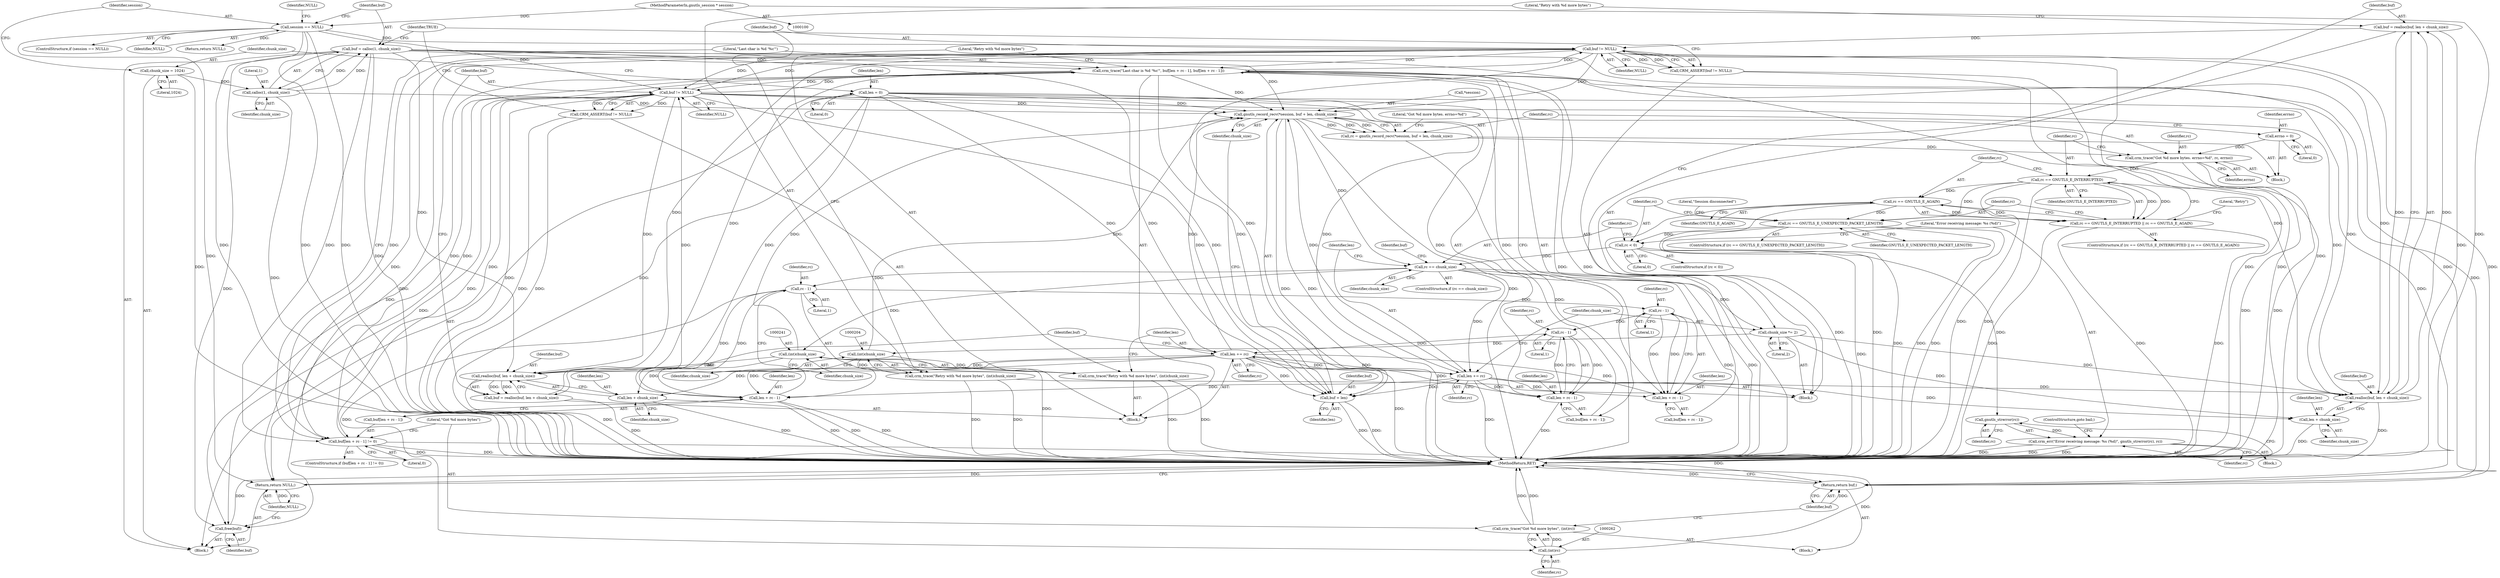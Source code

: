digraph "1_pacemaker_564f7cc2a51dcd2f28ab12a13394f31be5aa3c93_13@API" {
"1000194" [label="(Call,buf = realloc(buf, len + chunk_size))"];
"1000196" [label="(Call,realloc(buf, len + chunk_size))"];
"1000222" [label="(Call,crm_trace(\"Last char is %d '%c'\", buf[len + rc - 1], buf[len + rc - 1]))"];
"1000212" [label="(Call,buf[len + rc - 1] != 0)"];
"1000254" [label="(Call,buf != NULL)"];
"1000246" [label="(Call,buf = realloc(buf, len + chunk_size))"];
"1000248" [label="(Call,realloc(buf, len + chunk_size))"];
"1000207" [label="(Call,buf != NULL)"];
"1000194" [label="(Call,buf = realloc(buf, len + chunk_size))"];
"1000120" [label="(Call,session == NULL)"];
"1000101" [label="(MethodParameterIn,gnutls_session * session)"];
"1000126" [label="(Call,buf = calloc(1, chunk_size))"];
"1000128" [label="(Call,calloc(1, chunk_size))"];
"1000116" [label="(Call,chunk_size = 1024)"];
"1000243" [label="(Call,len += rc)"];
"1000235" [label="(Call,rc - 1)"];
"1000228" [label="(Call,rc - 1)"];
"1000217" [label="(Call,rc - 1)"];
"1000184" [label="(Call,rc == chunk_size)"];
"1000172" [label="(Call,rc < 0)"];
"1000163" [label="(Call,rc == GNUTLS_E_UNEXPECTED_PACKET_LENGTH)"];
"1000152" [label="(Call,rc == GNUTLS_E_INTERRUPTED)"];
"1000146" [label="(Call,crm_trace(\"Got %d more bytes. errno=%d\", rc, errno))"];
"1000137" [label="(Call,rc = gnutls_record_recv(*session, buf + len, chunk_size))"];
"1000139" [label="(Call,gnutls_record_recv(*session, buf + len, chunk_size))"];
"1000112" [label="(Call,len = 0)"];
"1000188" [label="(Call,len += rc)"];
"1000203" [label="(Call,(int)chunk_size)"];
"1000191" [label="(Call,chunk_size *= 2)"];
"1000240" [label="(Call,(int)chunk_size)"];
"1000134" [label="(Call,errno = 0)"];
"1000155" [label="(Call,rc == GNUTLS_E_AGAIN)"];
"1000151" [label="(Call,rc == GNUTLS_E_INTERRUPTED || rc == GNUTLS_E_AGAIN)"];
"1000178" [label="(Call,gnutls_strerror(rc))"];
"1000176" [label="(Call,crm_err(\"Error receiving message: %s (%d)\", gnutls_strerror(rc), rc))"];
"1000142" [label="(Call,buf + len)"];
"1000198" [label="(Call,len + chunk_size)"];
"1000215" [label="(Call,len + rc - 1)"];
"1000226" [label="(Call,len + rc - 1)"];
"1000233" [label="(Call,len + rc - 1)"];
"1000264" [label="(Return,return buf;)"];
"1000267" [label="(Call,free(buf))"];
"1000253" [label="(Call,CRM_ASSERT(buf != NULL))"];
"1000269" [label="(Return,return NULL;)"];
"1000250" [label="(Call,len + chunk_size)"];
"1000201" [label="(Call,crm_trace(\"Retry with %d more bytes\", (int)chunk_size))"];
"1000261" [label="(Call,(int)rc)"];
"1000259" [label="(Call,crm_trace(\"Got %d more bytes\", (int)rc))"];
"1000238" [label="(Call,crm_trace(\"Retry with %d more bytes\", (int)chunk_size))"];
"1000206" [label="(Call,CRM_ASSERT(buf != NULL))"];
"1000242" [label="(Identifier,chunk_size)"];
"1000243" [label="(Call,len += rc)"];
"1000128" [label="(Call,calloc(1, chunk_size))"];
"1000220" [label="(Literal,0)"];
"1000258" [label="(Block,)"];
"1000151" [label="(Call,rc == GNUTLS_E_INTERRUPTED || rc == GNUTLS_E_AGAIN)"];
"1000186" [label="(Identifier,chunk_size)"];
"1000212" [label="(Call,buf[len + rc - 1] != 0)"];
"1000137" [label="(Call,rc = gnutls_record_recv(*session, buf + len, chunk_size))"];
"1000270" [label="(Identifier,NULL)"];
"1000117" [label="(Identifier,chunk_size)"];
"1000213" [label="(Call,buf[len + rc - 1])"];
"1000219" [label="(Literal,1)"];
"1000156" [label="(Identifier,rc)"];
"1000271" [label="(MethodReturn,RET)"];
"1000118" [label="(Literal,1024)"];
"1000211" [label="(ControlStructure,if (buf[len + rc - 1] != 0))"];
"1000124" [label="(Return,return NULL;)"];
"1000146" [label="(Call,crm_trace(\"Got %d more bytes. errno=%d\", rc, errno))"];
"1000217" [label="(Call,rc - 1)"];
"1000178" [label="(Call,gnutls_strerror(rc))"];
"1000240" [label="(Call,(int)chunk_size)"];
"1000162" [label="(ControlStructure,if (rc == GNUTLS_E_UNEXPECTED_PACKET_LENGTH))"];
"1000265" [label="(Identifier,buf)"];
"1000228" [label="(Call,rc - 1)"];
"1000233" [label="(Call,len + rc - 1)"];
"1000116" [label="(Call,chunk_size = 1024)"];
"1000195" [label="(Identifier,buf)"];
"1000154" [label="(Identifier,GNUTLS_E_INTERRUPTED)"];
"1000179" [label="(Identifier,rc)"];
"1000176" [label="(Call,crm_err(\"Error receiving message: %s (%d)\", gnutls_strerror(rc), rc))"];
"1000132" [label="(Identifier,TRUE)"];
"1000114" [label="(Literal,0)"];
"1000145" [label="(Identifier,chunk_size)"];
"1000209" [label="(Identifier,NULL)"];
"1000234" [label="(Identifier,len)"];
"1000236" [label="(Identifier,rc)"];
"1000227" [label="(Identifier,len)"];
"1000144" [label="(Identifier,len)"];
"1000126" [label="(Call,buf = calloc(1, chunk_size))"];
"1000247" [label="(Identifier,buf)"];
"1000177" [label="(Literal,\"Error receiving message: %s (%d)\")"];
"1000143" [label="(Identifier,buf)"];
"1000256" [label="(Identifier,NULL)"];
"1000252" [label="(Identifier,chunk_size)"];
"1000215" [label="(Call,len + rc - 1)"];
"1000206" [label="(Call,CRM_ASSERT(buf != NULL))"];
"1000205" [label="(Identifier,chunk_size)"];
"1000248" [label="(Call,realloc(buf, len + chunk_size))"];
"1000171" [label="(ControlStructure,if (rc < 0))"];
"1000189" [label="(Identifier,len)"];
"1000251" [label="(Identifier,len)"];
"1000120" [label="(Call,session == NULL)"];
"1000142" [label="(Call,buf + len)"];
"1000164" [label="(Identifier,rc)"];
"1000119" [label="(ControlStructure,if (session == NULL))"];
"1000136" [label="(Literal,0)"];
"1000160" [label="(Literal,\"Retry\")"];
"1000216" [label="(Identifier,len)"];
"1000200" [label="(Identifier,chunk_size)"];
"1000264" [label="(Return,return buf;)"];
"1000245" [label="(Identifier,rc)"];
"1000168" [label="(Literal,\"Session disconnected\")"];
"1000102" [label="(Block,)"];
"1000149" [label="(Identifier,errno)"];
"1000244" [label="(Identifier,len)"];
"1000226" [label="(Call,len + rc - 1)"];
"1000263" [label="(Identifier,rc)"];
"1000192" [label="(Identifier,chunk_size)"];
"1000260" [label="(Literal,\"Got %d more bytes\")"];
"1000231" [label="(Call,buf[len + rc - 1])"];
"1000175" [label="(Block,)"];
"1000250" [label="(Call,len + chunk_size)"];
"1000224" [label="(Call,buf[len + rc - 1])"];
"1000122" [label="(Identifier,NULL)"];
"1000130" [label="(Identifier,chunk_size)"];
"1000222" [label="(Call,crm_trace(\"Last char is %d '%c'\", buf[len + rc - 1], buf[len + rc - 1]))"];
"1000249" [label="(Identifier,buf)"];
"1000155" [label="(Call,rc == GNUTLS_E_AGAIN)"];
"1000157" [label="(Identifier,GNUTLS_E_AGAIN)"];
"1000190" [label="(Identifier,rc)"];
"1000101" [label="(MethodParameterIn,gnutls_session * session)"];
"1000148" [label="(Identifier,rc)"];
"1000147" [label="(Literal,\"Got %d more bytes. errno=%d\")"];
"1000230" [label="(Literal,1)"];
"1000183" [label="(ControlStructure,if (rc == chunk_size))"];
"1000153" [label="(Identifier,rc)"];
"1000133" [label="(Block,)"];
"1000127" [label="(Identifier,buf)"];
"1000269" [label="(Return,return NULL;)"];
"1000253" [label="(Call,CRM_ASSERT(buf != NULL))"];
"1000268" [label="(Identifier,buf)"];
"1000134" [label="(Call,errno = 0)"];
"1000174" [label="(Literal,0)"];
"1000152" [label="(Call,rc == GNUTLS_E_INTERRUPTED)"];
"1000150" [label="(ControlStructure,if (rc == GNUTLS_E_INTERRUPTED || rc == GNUTLS_E_AGAIN))"];
"1000259" [label="(Call,crm_trace(\"Got %d more bytes\", (int)rc))"];
"1000208" [label="(Identifier,buf)"];
"1000121" [label="(Identifier,session)"];
"1000254" [label="(Call,buf != NULL)"];
"1000197" [label="(Identifier,buf)"];
"1000139" [label="(Call,gnutls_record_recv(*session, buf + len, chunk_size))"];
"1000188" [label="(Call,len += rc)"];
"1000198" [label="(Call,len + chunk_size)"];
"1000196" [label="(Call,realloc(buf, len + chunk_size))"];
"1000221" [label="(Block,)"];
"1000267" [label="(Call,free(buf))"];
"1000246" [label="(Call,buf = realloc(buf, len + chunk_size))"];
"1000191" [label="(Call,chunk_size *= 2)"];
"1000223" [label="(Literal,\"Last char is %d '%c'\")"];
"1000194" [label="(Call,buf = realloc(buf, len + chunk_size))"];
"1000180" [label="(Identifier,rc)"];
"1000140" [label="(Call,*session)"];
"1000165" [label="(Identifier,GNUTLS_E_UNEXPECTED_PACKET_LENGTH)"];
"1000113" [label="(Identifier,len)"];
"1000184" [label="(Call,rc == chunk_size)"];
"1000138" [label="(Identifier,rc)"];
"1000214" [label="(Identifier,buf)"];
"1000135" [label="(Identifier,errno)"];
"1000203" [label="(Call,(int)chunk_size)"];
"1000129" [label="(Literal,1)"];
"1000237" [label="(Literal,1)"];
"1000229" [label="(Identifier,rc)"];
"1000207" [label="(Call,buf != NULL)"];
"1000187" [label="(Block,)"];
"1000125" [label="(Identifier,NULL)"];
"1000112" [label="(Call,len = 0)"];
"1000255" [label="(Identifier,buf)"];
"1000163" [label="(Call,rc == GNUTLS_E_UNEXPECTED_PACKET_LENGTH)"];
"1000235" [label="(Call,rc - 1)"];
"1000202" [label="(Literal,\"Retry with %d more bytes\")"];
"1000238" [label="(Call,crm_trace(\"Retry with %d more bytes\", (int)chunk_size))"];
"1000201" [label="(Call,crm_trace(\"Retry with %d more bytes\", (int)chunk_size))"];
"1000261" [label="(Call,(int)rc)"];
"1000218" [label="(Identifier,rc)"];
"1000173" [label="(Identifier,rc)"];
"1000172" [label="(Call,rc < 0)"];
"1000185" [label="(Identifier,rc)"];
"1000199" [label="(Identifier,len)"];
"1000193" [label="(Literal,2)"];
"1000239" [label="(Literal,\"Retry with %d more bytes\")"];
"1000181" [label="(ControlStructure,goto bail;)"];
"1000194" -> "1000187"  [label="AST: "];
"1000194" -> "1000196"  [label="CFG: "];
"1000195" -> "1000194"  [label="AST: "];
"1000196" -> "1000194"  [label="AST: "];
"1000202" -> "1000194"  [label="CFG: "];
"1000194" -> "1000271"  [label="DDG: "];
"1000196" -> "1000194"  [label="DDG: "];
"1000196" -> "1000194"  [label="DDG: "];
"1000194" -> "1000207"  [label="DDG: "];
"1000196" -> "1000198"  [label="CFG: "];
"1000197" -> "1000196"  [label="AST: "];
"1000198" -> "1000196"  [label="AST: "];
"1000196" -> "1000271"  [label="DDG: "];
"1000222" -> "1000196"  [label="DDG: "];
"1000254" -> "1000196"  [label="DDG: "];
"1000207" -> "1000196"  [label="DDG: "];
"1000126" -> "1000196"  [label="DDG: "];
"1000188" -> "1000196"  [label="DDG: "];
"1000191" -> "1000196"  [label="DDG: "];
"1000222" -> "1000221"  [label="AST: "];
"1000222" -> "1000231"  [label="CFG: "];
"1000223" -> "1000222"  [label="AST: "];
"1000224" -> "1000222"  [label="AST: "];
"1000231" -> "1000222"  [label="AST: "];
"1000239" -> "1000222"  [label="CFG: "];
"1000222" -> "1000271"  [label="DDG: "];
"1000222" -> "1000271"  [label="DDG: "];
"1000222" -> "1000139"  [label="DDG: "];
"1000222" -> "1000142"  [label="DDG: "];
"1000222" -> "1000207"  [label="DDG: "];
"1000222" -> "1000212"  [label="DDG: "];
"1000212" -> "1000222"  [label="DDG: "];
"1000254" -> "1000222"  [label="DDG: "];
"1000207" -> "1000222"  [label="DDG: "];
"1000126" -> "1000222"  [label="DDG: "];
"1000222" -> "1000248"  [label="DDG: "];
"1000222" -> "1000254"  [label="DDG: "];
"1000222" -> "1000264"  [label="DDG: "];
"1000222" -> "1000267"  [label="DDG: "];
"1000212" -> "1000211"  [label="AST: "];
"1000212" -> "1000220"  [label="CFG: "];
"1000213" -> "1000212"  [label="AST: "];
"1000220" -> "1000212"  [label="AST: "];
"1000223" -> "1000212"  [label="CFG: "];
"1000260" -> "1000212"  [label="CFG: "];
"1000212" -> "1000271"  [label="DDG: "];
"1000212" -> "1000271"  [label="DDG: "];
"1000254" -> "1000212"  [label="DDG: "];
"1000207" -> "1000212"  [label="DDG: "];
"1000126" -> "1000212"  [label="DDG: "];
"1000212" -> "1000264"  [label="DDG: "];
"1000254" -> "1000253"  [label="AST: "];
"1000254" -> "1000256"  [label="CFG: "];
"1000255" -> "1000254"  [label="AST: "];
"1000256" -> "1000254"  [label="AST: "];
"1000253" -> "1000254"  [label="CFG: "];
"1000254" -> "1000271"  [label="DDG: "];
"1000254" -> "1000139"  [label="DDG: "];
"1000254" -> "1000142"  [label="DDG: "];
"1000254" -> "1000207"  [label="DDG: "];
"1000254" -> "1000248"  [label="DDG: "];
"1000254" -> "1000253"  [label="DDG: "];
"1000254" -> "1000253"  [label="DDG: "];
"1000246" -> "1000254"  [label="DDG: "];
"1000207" -> "1000254"  [label="DDG: "];
"1000120" -> "1000254"  [label="DDG: "];
"1000254" -> "1000264"  [label="DDG: "];
"1000254" -> "1000267"  [label="DDG: "];
"1000254" -> "1000269"  [label="DDG: "];
"1000246" -> "1000221"  [label="AST: "];
"1000246" -> "1000248"  [label="CFG: "];
"1000247" -> "1000246"  [label="AST: "];
"1000248" -> "1000246"  [label="AST: "];
"1000255" -> "1000246"  [label="CFG: "];
"1000246" -> "1000271"  [label="DDG: "];
"1000248" -> "1000246"  [label="DDG: "];
"1000248" -> "1000246"  [label="DDG: "];
"1000248" -> "1000250"  [label="CFG: "];
"1000249" -> "1000248"  [label="AST: "];
"1000250" -> "1000248"  [label="AST: "];
"1000248" -> "1000271"  [label="DDG: "];
"1000207" -> "1000248"  [label="DDG: "];
"1000126" -> "1000248"  [label="DDG: "];
"1000243" -> "1000248"  [label="DDG: "];
"1000240" -> "1000248"  [label="DDG: "];
"1000207" -> "1000206"  [label="AST: "];
"1000207" -> "1000209"  [label="CFG: "];
"1000208" -> "1000207"  [label="AST: "];
"1000209" -> "1000207"  [label="AST: "];
"1000206" -> "1000207"  [label="CFG: "];
"1000207" -> "1000271"  [label="DDG: "];
"1000207" -> "1000139"  [label="DDG: "];
"1000207" -> "1000142"  [label="DDG: "];
"1000207" -> "1000206"  [label="DDG: "];
"1000207" -> "1000206"  [label="DDG: "];
"1000120" -> "1000207"  [label="DDG: "];
"1000207" -> "1000264"  [label="DDG: "];
"1000207" -> "1000267"  [label="DDG: "];
"1000207" -> "1000269"  [label="DDG: "];
"1000120" -> "1000119"  [label="AST: "];
"1000120" -> "1000122"  [label="CFG: "];
"1000121" -> "1000120"  [label="AST: "];
"1000122" -> "1000120"  [label="AST: "];
"1000125" -> "1000120"  [label="CFG: "];
"1000127" -> "1000120"  [label="CFG: "];
"1000120" -> "1000271"  [label="DDG: "];
"1000120" -> "1000271"  [label="DDG: "];
"1000120" -> "1000271"  [label="DDG: "];
"1000101" -> "1000120"  [label="DDG: "];
"1000120" -> "1000124"  [label="DDG: "];
"1000120" -> "1000269"  [label="DDG: "];
"1000101" -> "1000100"  [label="AST: "];
"1000101" -> "1000271"  [label="DDG: "];
"1000126" -> "1000102"  [label="AST: "];
"1000126" -> "1000128"  [label="CFG: "];
"1000127" -> "1000126"  [label="AST: "];
"1000128" -> "1000126"  [label="AST: "];
"1000132" -> "1000126"  [label="CFG: "];
"1000126" -> "1000271"  [label="DDG: "];
"1000128" -> "1000126"  [label="DDG: "];
"1000128" -> "1000126"  [label="DDG: "];
"1000126" -> "1000139"  [label="DDG: "];
"1000126" -> "1000142"  [label="DDG: "];
"1000126" -> "1000264"  [label="DDG: "];
"1000126" -> "1000267"  [label="DDG: "];
"1000128" -> "1000130"  [label="CFG: "];
"1000129" -> "1000128"  [label="AST: "];
"1000130" -> "1000128"  [label="AST: "];
"1000128" -> "1000271"  [label="DDG: "];
"1000116" -> "1000128"  [label="DDG: "];
"1000128" -> "1000139"  [label="DDG: "];
"1000116" -> "1000102"  [label="AST: "];
"1000116" -> "1000118"  [label="CFG: "];
"1000117" -> "1000116"  [label="AST: "];
"1000118" -> "1000116"  [label="AST: "];
"1000121" -> "1000116"  [label="CFG: "];
"1000116" -> "1000271"  [label="DDG: "];
"1000243" -> "1000221"  [label="AST: "];
"1000243" -> "1000245"  [label="CFG: "];
"1000244" -> "1000243"  [label="AST: "];
"1000245" -> "1000243"  [label="AST: "];
"1000247" -> "1000243"  [label="CFG: "];
"1000243" -> "1000271"  [label="DDG: "];
"1000243" -> "1000139"  [label="DDG: "];
"1000243" -> "1000142"  [label="DDG: "];
"1000243" -> "1000188"  [label="DDG: "];
"1000243" -> "1000215"  [label="DDG: "];
"1000243" -> "1000226"  [label="DDG: "];
"1000243" -> "1000233"  [label="DDG: "];
"1000235" -> "1000243"  [label="DDG: "];
"1000112" -> "1000243"  [label="DDG: "];
"1000188" -> "1000243"  [label="DDG: "];
"1000243" -> "1000250"  [label="DDG: "];
"1000235" -> "1000233"  [label="AST: "];
"1000235" -> "1000237"  [label="CFG: "];
"1000236" -> "1000235"  [label="AST: "];
"1000237" -> "1000235"  [label="AST: "];
"1000233" -> "1000235"  [label="CFG: "];
"1000235" -> "1000233"  [label="DDG: "];
"1000235" -> "1000233"  [label="DDG: "];
"1000228" -> "1000235"  [label="DDG: "];
"1000228" -> "1000226"  [label="AST: "];
"1000228" -> "1000230"  [label="CFG: "];
"1000229" -> "1000228"  [label="AST: "];
"1000230" -> "1000228"  [label="AST: "];
"1000226" -> "1000228"  [label="CFG: "];
"1000228" -> "1000226"  [label="DDG: "];
"1000228" -> "1000226"  [label="DDG: "];
"1000217" -> "1000228"  [label="DDG: "];
"1000217" -> "1000215"  [label="AST: "];
"1000217" -> "1000219"  [label="CFG: "];
"1000218" -> "1000217"  [label="AST: "];
"1000219" -> "1000217"  [label="AST: "];
"1000215" -> "1000217"  [label="CFG: "];
"1000217" -> "1000215"  [label="DDG: "];
"1000217" -> "1000215"  [label="DDG: "];
"1000184" -> "1000217"  [label="DDG: "];
"1000217" -> "1000261"  [label="DDG: "];
"1000184" -> "1000183"  [label="AST: "];
"1000184" -> "1000186"  [label="CFG: "];
"1000185" -> "1000184"  [label="AST: "];
"1000186" -> "1000184"  [label="AST: "];
"1000189" -> "1000184"  [label="CFG: "];
"1000214" -> "1000184"  [label="CFG: "];
"1000184" -> "1000271"  [label="DDG: "];
"1000184" -> "1000271"  [label="DDG: "];
"1000172" -> "1000184"  [label="DDG: "];
"1000139" -> "1000184"  [label="DDG: "];
"1000184" -> "1000188"  [label="DDG: "];
"1000184" -> "1000191"  [label="DDG: "];
"1000184" -> "1000240"  [label="DDG: "];
"1000172" -> "1000171"  [label="AST: "];
"1000172" -> "1000174"  [label="CFG: "];
"1000173" -> "1000172"  [label="AST: "];
"1000174" -> "1000172"  [label="AST: "];
"1000177" -> "1000172"  [label="CFG: "];
"1000185" -> "1000172"  [label="CFG: "];
"1000172" -> "1000271"  [label="DDG: "];
"1000163" -> "1000172"  [label="DDG: "];
"1000172" -> "1000178"  [label="DDG: "];
"1000163" -> "1000162"  [label="AST: "];
"1000163" -> "1000165"  [label="CFG: "];
"1000164" -> "1000163"  [label="AST: "];
"1000165" -> "1000163"  [label="AST: "];
"1000168" -> "1000163"  [label="CFG: "];
"1000173" -> "1000163"  [label="CFG: "];
"1000163" -> "1000271"  [label="DDG: "];
"1000163" -> "1000271"  [label="DDG: "];
"1000163" -> "1000271"  [label="DDG: "];
"1000152" -> "1000163"  [label="DDG: "];
"1000155" -> "1000163"  [label="DDG: "];
"1000152" -> "1000151"  [label="AST: "];
"1000152" -> "1000154"  [label="CFG: "];
"1000153" -> "1000152"  [label="AST: "];
"1000154" -> "1000152"  [label="AST: "];
"1000156" -> "1000152"  [label="CFG: "];
"1000151" -> "1000152"  [label="CFG: "];
"1000152" -> "1000271"  [label="DDG: "];
"1000152" -> "1000271"  [label="DDG: "];
"1000152" -> "1000151"  [label="DDG: "];
"1000152" -> "1000151"  [label="DDG: "];
"1000146" -> "1000152"  [label="DDG: "];
"1000152" -> "1000155"  [label="DDG: "];
"1000146" -> "1000133"  [label="AST: "];
"1000146" -> "1000149"  [label="CFG: "];
"1000147" -> "1000146"  [label="AST: "];
"1000148" -> "1000146"  [label="AST: "];
"1000149" -> "1000146"  [label="AST: "];
"1000153" -> "1000146"  [label="CFG: "];
"1000146" -> "1000271"  [label="DDG: "];
"1000146" -> "1000271"  [label="DDG: "];
"1000137" -> "1000146"  [label="DDG: "];
"1000134" -> "1000146"  [label="DDG: "];
"1000137" -> "1000133"  [label="AST: "];
"1000137" -> "1000139"  [label="CFG: "];
"1000138" -> "1000137"  [label="AST: "];
"1000139" -> "1000137"  [label="AST: "];
"1000147" -> "1000137"  [label="CFG: "];
"1000137" -> "1000271"  [label="DDG: "];
"1000139" -> "1000137"  [label="DDG: "];
"1000139" -> "1000137"  [label="DDG: "];
"1000139" -> "1000137"  [label="DDG: "];
"1000139" -> "1000145"  [label="CFG: "];
"1000140" -> "1000139"  [label="AST: "];
"1000142" -> "1000139"  [label="AST: "];
"1000145" -> "1000139"  [label="AST: "];
"1000139" -> "1000271"  [label="DDG: "];
"1000139" -> "1000271"  [label="DDG: "];
"1000139" -> "1000271"  [label="DDG: "];
"1000112" -> "1000139"  [label="DDG: "];
"1000188" -> "1000139"  [label="DDG: "];
"1000203" -> "1000139"  [label="DDG: "];
"1000240" -> "1000139"  [label="DDG: "];
"1000112" -> "1000102"  [label="AST: "];
"1000112" -> "1000114"  [label="CFG: "];
"1000113" -> "1000112"  [label="AST: "];
"1000114" -> "1000112"  [label="AST: "];
"1000117" -> "1000112"  [label="CFG: "];
"1000112" -> "1000271"  [label="DDG: "];
"1000112" -> "1000142"  [label="DDG: "];
"1000112" -> "1000188"  [label="DDG: "];
"1000112" -> "1000215"  [label="DDG: "];
"1000112" -> "1000226"  [label="DDG: "];
"1000112" -> "1000233"  [label="DDG: "];
"1000188" -> "1000187"  [label="AST: "];
"1000188" -> "1000190"  [label="CFG: "];
"1000189" -> "1000188"  [label="AST: "];
"1000190" -> "1000188"  [label="AST: "];
"1000192" -> "1000188"  [label="CFG: "];
"1000188" -> "1000271"  [label="DDG: "];
"1000188" -> "1000142"  [label="DDG: "];
"1000188" -> "1000198"  [label="DDG: "];
"1000188" -> "1000215"  [label="DDG: "];
"1000188" -> "1000226"  [label="DDG: "];
"1000188" -> "1000233"  [label="DDG: "];
"1000203" -> "1000201"  [label="AST: "];
"1000203" -> "1000205"  [label="CFG: "];
"1000204" -> "1000203"  [label="AST: "];
"1000205" -> "1000203"  [label="AST: "];
"1000201" -> "1000203"  [label="CFG: "];
"1000203" -> "1000271"  [label="DDG: "];
"1000203" -> "1000201"  [label="DDG: "];
"1000191" -> "1000203"  [label="DDG: "];
"1000191" -> "1000187"  [label="AST: "];
"1000191" -> "1000193"  [label="CFG: "];
"1000192" -> "1000191"  [label="AST: "];
"1000193" -> "1000191"  [label="AST: "];
"1000195" -> "1000191"  [label="CFG: "];
"1000191" -> "1000198"  [label="DDG: "];
"1000240" -> "1000238"  [label="AST: "];
"1000240" -> "1000242"  [label="CFG: "];
"1000241" -> "1000240"  [label="AST: "];
"1000242" -> "1000240"  [label="AST: "];
"1000238" -> "1000240"  [label="CFG: "];
"1000240" -> "1000238"  [label="DDG: "];
"1000240" -> "1000250"  [label="DDG: "];
"1000134" -> "1000133"  [label="AST: "];
"1000134" -> "1000136"  [label="CFG: "];
"1000135" -> "1000134"  [label="AST: "];
"1000136" -> "1000134"  [label="AST: "];
"1000138" -> "1000134"  [label="CFG: "];
"1000155" -> "1000151"  [label="AST: "];
"1000155" -> "1000157"  [label="CFG: "];
"1000156" -> "1000155"  [label="AST: "];
"1000157" -> "1000155"  [label="AST: "];
"1000151" -> "1000155"  [label="CFG: "];
"1000155" -> "1000271"  [label="DDG: "];
"1000155" -> "1000271"  [label="DDG: "];
"1000155" -> "1000151"  [label="DDG: "];
"1000155" -> "1000151"  [label="DDG: "];
"1000151" -> "1000150"  [label="AST: "];
"1000160" -> "1000151"  [label="CFG: "];
"1000164" -> "1000151"  [label="CFG: "];
"1000151" -> "1000271"  [label="DDG: "];
"1000151" -> "1000271"  [label="DDG: "];
"1000151" -> "1000271"  [label="DDG: "];
"1000178" -> "1000176"  [label="AST: "];
"1000178" -> "1000179"  [label="CFG: "];
"1000179" -> "1000178"  [label="AST: "];
"1000180" -> "1000178"  [label="CFG: "];
"1000178" -> "1000176"  [label="DDG: "];
"1000176" -> "1000175"  [label="AST: "];
"1000176" -> "1000180"  [label="CFG: "];
"1000177" -> "1000176"  [label="AST: "];
"1000180" -> "1000176"  [label="AST: "];
"1000181" -> "1000176"  [label="CFG: "];
"1000176" -> "1000271"  [label="DDG: "];
"1000176" -> "1000271"  [label="DDG: "];
"1000176" -> "1000271"  [label="DDG: "];
"1000142" -> "1000144"  [label="CFG: "];
"1000143" -> "1000142"  [label="AST: "];
"1000144" -> "1000142"  [label="AST: "];
"1000145" -> "1000142"  [label="CFG: "];
"1000142" -> "1000271"  [label="DDG: "];
"1000142" -> "1000271"  [label="DDG: "];
"1000198" -> "1000200"  [label="CFG: "];
"1000199" -> "1000198"  [label="AST: "];
"1000200" -> "1000198"  [label="AST: "];
"1000198" -> "1000271"  [label="DDG: "];
"1000215" -> "1000213"  [label="AST: "];
"1000216" -> "1000215"  [label="AST: "];
"1000213" -> "1000215"  [label="CFG: "];
"1000215" -> "1000271"  [label="DDG: "];
"1000215" -> "1000271"  [label="DDG: "];
"1000226" -> "1000224"  [label="AST: "];
"1000227" -> "1000226"  [label="AST: "];
"1000224" -> "1000226"  [label="CFG: "];
"1000233" -> "1000231"  [label="AST: "];
"1000234" -> "1000233"  [label="AST: "];
"1000231" -> "1000233"  [label="CFG: "];
"1000233" -> "1000271"  [label="DDG: "];
"1000264" -> "1000258"  [label="AST: "];
"1000264" -> "1000265"  [label="CFG: "];
"1000265" -> "1000264"  [label="AST: "];
"1000271" -> "1000264"  [label="CFG: "];
"1000264" -> "1000271"  [label="DDG: "];
"1000265" -> "1000264"  [label="DDG: "];
"1000267" -> "1000102"  [label="AST: "];
"1000267" -> "1000268"  [label="CFG: "];
"1000268" -> "1000267"  [label="AST: "];
"1000270" -> "1000267"  [label="CFG: "];
"1000267" -> "1000271"  [label="DDG: "];
"1000253" -> "1000221"  [label="AST: "];
"1000132" -> "1000253"  [label="CFG: "];
"1000253" -> "1000271"  [label="DDG: "];
"1000253" -> "1000271"  [label="DDG: "];
"1000269" -> "1000102"  [label="AST: "];
"1000269" -> "1000270"  [label="CFG: "];
"1000270" -> "1000269"  [label="AST: "];
"1000271" -> "1000269"  [label="CFG: "];
"1000269" -> "1000271"  [label="DDG: "];
"1000270" -> "1000269"  [label="DDG: "];
"1000250" -> "1000252"  [label="CFG: "];
"1000251" -> "1000250"  [label="AST: "];
"1000252" -> "1000250"  [label="AST: "];
"1000250" -> "1000271"  [label="DDG: "];
"1000250" -> "1000271"  [label="DDG: "];
"1000201" -> "1000187"  [label="AST: "];
"1000202" -> "1000201"  [label="AST: "];
"1000208" -> "1000201"  [label="CFG: "];
"1000201" -> "1000271"  [label="DDG: "];
"1000201" -> "1000271"  [label="DDG: "];
"1000261" -> "1000259"  [label="AST: "];
"1000261" -> "1000263"  [label="CFG: "];
"1000262" -> "1000261"  [label="AST: "];
"1000263" -> "1000261"  [label="AST: "];
"1000259" -> "1000261"  [label="CFG: "];
"1000261" -> "1000271"  [label="DDG: "];
"1000261" -> "1000259"  [label="DDG: "];
"1000259" -> "1000258"  [label="AST: "];
"1000260" -> "1000259"  [label="AST: "];
"1000265" -> "1000259"  [label="CFG: "];
"1000259" -> "1000271"  [label="DDG: "];
"1000259" -> "1000271"  [label="DDG: "];
"1000238" -> "1000221"  [label="AST: "];
"1000239" -> "1000238"  [label="AST: "];
"1000244" -> "1000238"  [label="CFG: "];
"1000238" -> "1000271"  [label="DDG: "];
"1000238" -> "1000271"  [label="DDG: "];
"1000206" -> "1000187"  [label="AST: "];
"1000132" -> "1000206"  [label="CFG: "];
"1000206" -> "1000271"  [label="DDG: "];
"1000206" -> "1000271"  [label="DDG: "];
}
